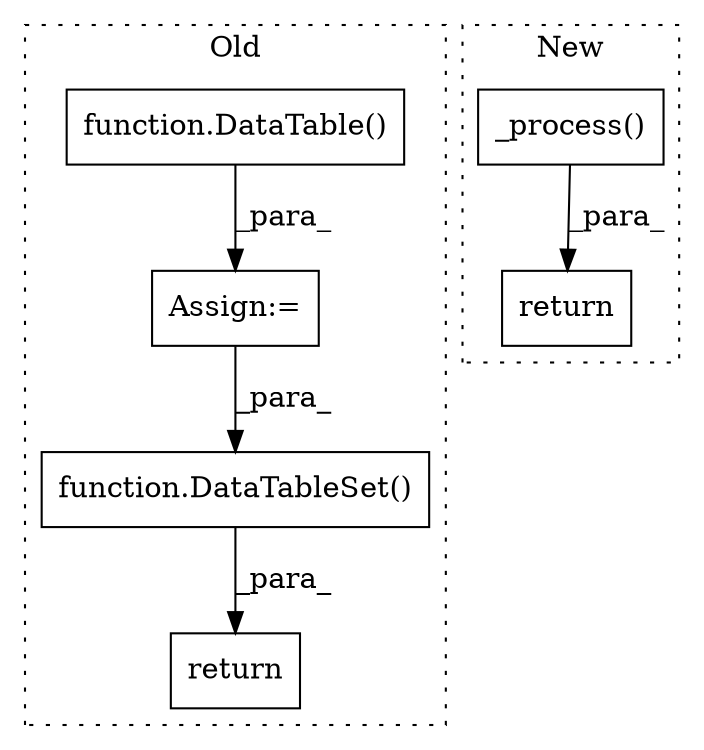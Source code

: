 digraph G {
subgraph cluster0 {
1 [label="function.DataTable()" a="75" s="2107" l="11" shape="box"];
3 [label="Assign:=" a="68" s="2104" l="3" shape="box"];
4 [label="function.DataTableSet()" a="75" s="2986,3006" l="13,1" shape="box"];
5 [label="return" a="93" s="2979" l="7" shape="box"];
label = "Old";
style="dotted";
}
subgraph cluster1 {
2 [label="_process()" a="75" s="2236,2273" l="14,1" shape="box"];
6 [label="return" a="93" s="2229" l="7" shape="box"];
label = "New";
style="dotted";
}
1 -> 3 [label="_para_"];
2 -> 6 [label="_para_"];
3 -> 4 [label="_para_"];
4 -> 5 [label="_para_"];
}